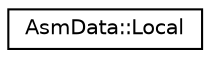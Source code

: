 digraph "Graphical Class Hierarchy"
{
  edge [fontname="Helvetica",fontsize="10",labelfontname="Helvetica",labelfontsize="10"];
  node [fontname="Helvetica",fontsize="10",shape=record];
  rankdir="LR";
  Node0 [label="AsmData::Local",height=0.2,width=0.4,color="black", fillcolor="white", style="filled",URL="$struct_asm_data_1_1_local.html"];
}
